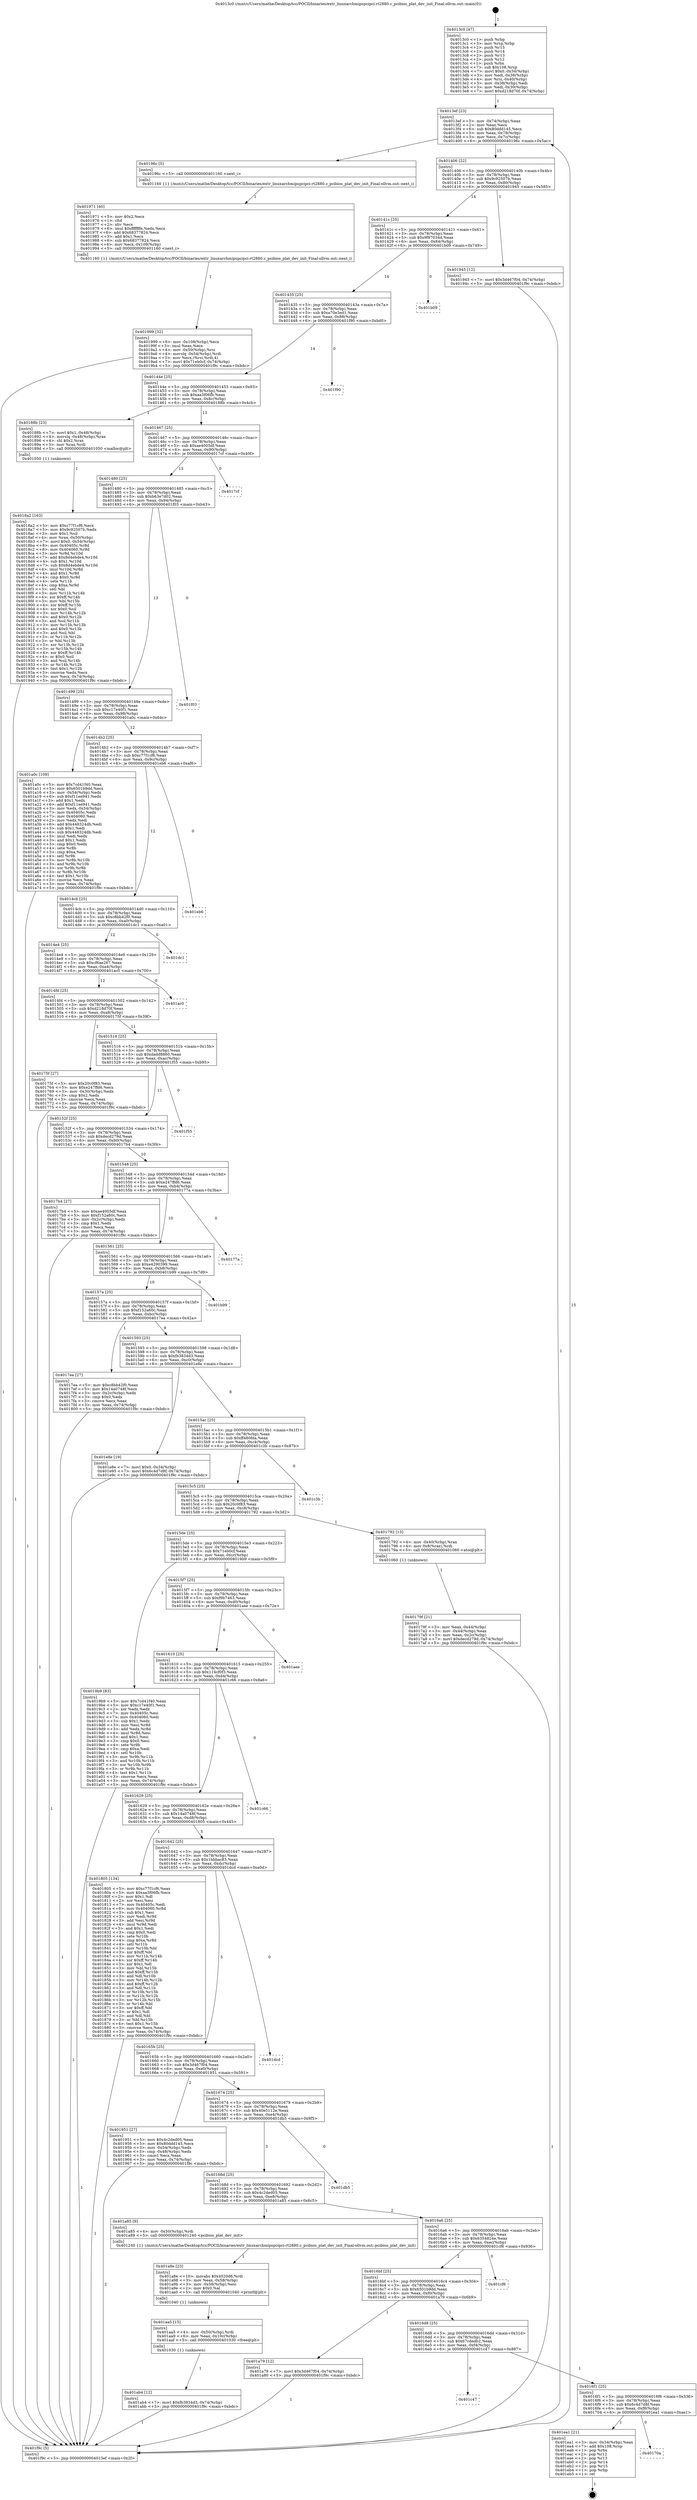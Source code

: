 digraph "0x4013c0" {
  label = "0x4013c0 (/mnt/c/Users/mathe/Desktop/tcc/POCII/binaries/extr_linuxarchmipspcipci-rt2880.c_pcibios_plat_dev_init_Final-ollvm.out::main(0))"
  labelloc = "t"
  node[shape=record]

  Entry [label="",width=0.3,height=0.3,shape=circle,fillcolor=black,style=filled]
  "0x4013ef" [label="{
     0x4013ef [23]\l
     | [instrs]\l
     &nbsp;&nbsp;0x4013ef \<+3\>: mov -0x74(%rbp),%eax\l
     &nbsp;&nbsp;0x4013f2 \<+2\>: mov %eax,%ecx\l
     &nbsp;&nbsp;0x4013f4 \<+6\>: sub $0x80ddd145,%ecx\l
     &nbsp;&nbsp;0x4013fa \<+3\>: mov %eax,-0x78(%rbp)\l
     &nbsp;&nbsp;0x4013fd \<+3\>: mov %ecx,-0x7c(%rbp)\l
     &nbsp;&nbsp;0x401400 \<+6\>: je 000000000040196c \<main+0x5ac\>\l
  }"]
  "0x40196c" [label="{
     0x40196c [5]\l
     | [instrs]\l
     &nbsp;&nbsp;0x40196c \<+5\>: call 0000000000401160 \<next_i\>\l
     | [calls]\l
     &nbsp;&nbsp;0x401160 \{1\} (/mnt/c/Users/mathe/Desktop/tcc/POCII/binaries/extr_linuxarchmipspcipci-rt2880.c_pcibios_plat_dev_init_Final-ollvm.out::next_i)\l
  }"]
  "0x401406" [label="{
     0x401406 [22]\l
     | [instrs]\l
     &nbsp;&nbsp;0x401406 \<+5\>: jmp 000000000040140b \<main+0x4b\>\l
     &nbsp;&nbsp;0x40140b \<+3\>: mov -0x78(%rbp),%eax\l
     &nbsp;&nbsp;0x40140e \<+5\>: sub $0x9c92507b,%eax\l
     &nbsp;&nbsp;0x401413 \<+3\>: mov %eax,-0x80(%rbp)\l
     &nbsp;&nbsp;0x401416 \<+6\>: je 0000000000401945 \<main+0x585\>\l
  }"]
  Exit [label="",width=0.3,height=0.3,shape=circle,fillcolor=black,style=filled,peripheries=2]
  "0x401945" [label="{
     0x401945 [12]\l
     | [instrs]\l
     &nbsp;&nbsp;0x401945 \<+7\>: movl $0x3d467f04,-0x74(%rbp)\l
     &nbsp;&nbsp;0x40194c \<+5\>: jmp 0000000000401f9c \<main+0xbdc\>\l
  }"]
  "0x40141c" [label="{
     0x40141c [25]\l
     | [instrs]\l
     &nbsp;&nbsp;0x40141c \<+5\>: jmp 0000000000401421 \<main+0x61\>\l
     &nbsp;&nbsp;0x401421 \<+3\>: mov -0x78(%rbp),%eax\l
     &nbsp;&nbsp;0x401424 \<+5\>: sub $0x9f97034d,%eax\l
     &nbsp;&nbsp;0x401429 \<+6\>: mov %eax,-0x84(%rbp)\l
     &nbsp;&nbsp;0x40142f \<+6\>: je 0000000000401b09 \<main+0x749\>\l
  }"]
  "0x40170a" [label="{
     0x40170a\l
  }", style=dashed]
  "0x401b09" [label="{
     0x401b09\l
  }", style=dashed]
  "0x401435" [label="{
     0x401435 [25]\l
     | [instrs]\l
     &nbsp;&nbsp;0x401435 \<+5\>: jmp 000000000040143a \<main+0x7a\>\l
     &nbsp;&nbsp;0x40143a \<+3\>: mov -0x78(%rbp),%eax\l
     &nbsp;&nbsp;0x40143d \<+5\>: sub $0xa70e3ed1,%eax\l
     &nbsp;&nbsp;0x401442 \<+6\>: mov %eax,-0x88(%rbp)\l
     &nbsp;&nbsp;0x401448 \<+6\>: je 0000000000401f90 \<main+0xbd0\>\l
  }"]
  "0x401ea1" [label="{
     0x401ea1 [21]\l
     | [instrs]\l
     &nbsp;&nbsp;0x401ea1 \<+3\>: mov -0x34(%rbp),%eax\l
     &nbsp;&nbsp;0x401ea4 \<+7\>: add $0x108,%rsp\l
     &nbsp;&nbsp;0x401eab \<+1\>: pop %rbx\l
     &nbsp;&nbsp;0x401eac \<+2\>: pop %r12\l
     &nbsp;&nbsp;0x401eae \<+2\>: pop %r13\l
     &nbsp;&nbsp;0x401eb0 \<+2\>: pop %r14\l
     &nbsp;&nbsp;0x401eb2 \<+2\>: pop %r15\l
     &nbsp;&nbsp;0x401eb4 \<+1\>: pop %rbp\l
     &nbsp;&nbsp;0x401eb5 \<+1\>: ret\l
  }"]
  "0x401f90" [label="{
     0x401f90\l
  }", style=dashed]
  "0x40144e" [label="{
     0x40144e [25]\l
     | [instrs]\l
     &nbsp;&nbsp;0x40144e \<+5\>: jmp 0000000000401453 \<main+0x93\>\l
     &nbsp;&nbsp;0x401453 \<+3\>: mov -0x78(%rbp),%eax\l
     &nbsp;&nbsp;0x401456 \<+5\>: sub $0xaa3f06fb,%eax\l
     &nbsp;&nbsp;0x40145b \<+6\>: mov %eax,-0x8c(%rbp)\l
     &nbsp;&nbsp;0x401461 \<+6\>: je 000000000040188b \<main+0x4cb\>\l
  }"]
  "0x4016f1" [label="{
     0x4016f1 [25]\l
     | [instrs]\l
     &nbsp;&nbsp;0x4016f1 \<+5\>: jmp 00000000004016f6 \<main+0x336\>\l
     &nbsp;&nbsp;0x4016f6 \<+3\>: mov -0x78(%rbp),%eax\l
     &nbsp;&nbsp;0x4016f9 \<+5\>: sub $0x6c4d7d8f,%eax\l
     &nbsp;&nbsp;0x4016fe \<+6\>: mov %eax,-0xf8(%rbp)\l
     &nbsp;&nbsp;0x401704 \<+6\>: je 0000000000401ea1 \<main+0xae1\>\l
  }"]
  "0x40188b" [label="{
     0x40188b [23]\l
     | [instrs]\l
     &nbsp;&nbsp;0x40188b \<+7\>: movl $0x1,-0x48(%rbp)\l
     &nbsp;&nbsp;0x401892 \<+4\>: movslq -0x48(%rbp),%rax\l
     &nbsp;&nbsp;0x401896 \<+4\>: shl $0x2,%rax\l
     &nbsp;&nbsp;0x40189a \<+3\>: mov %rax,%rdi\l
     &nbsp;&nbsp;0x40189d \<+5\>: call 0000000000401050 \<malloc@plt\>\l
     | [calls]\l
     &nbsp;&nbsp;0x401050 \{1\} (unknown)\l
  }"]
  "0x401467" [label="{
     0x401467 [25]\l
     | [instrs]\l
     &nbsp;&nbsp;0x401467 \<+5\>: jmp 000000000040146c \<main+0xac\>\l
     &nbsp;&nbsp;0x40146c \<+3\>: mov -0x78(%rbp),%eax\l
     &nbsp;&nbsp;0x40146f \<+5\>: sub $0xae4005df,%eax\l
     &nbsp;&nbsp;0x401474 \<+6\>: mov %eax,-0x90(%rbp)\l
     &nbsp;&nbsp;0x40147a \<+6\>: je 00000000004017cf \<main+0x40f\>\l
  }"]
  "0x401c47" [label="{
     0x401c47\l
  }", style=dashed]
  "0x4017cf" [label="{
     0x4017cf\l
  }", style=dashed]
  "0x401480" [label="{
     0x401480 [25]\l
     | [instrs]\l
     &nbsp;&nbsp;0x401480 \<+5\>: jmp 0000000000401485 \<main+0xc5\>\l
     &nbsp;&nbsp;0x401485 \<+3\>: mov -0x78(%rbp),%eax\l
     &nbsp;&nbsp;0x401488 \<+5\>: sub $0xb63e7d02,%eax\l
     &nbsp;&nbsp;0x40148d \<+6\>: mov %eax,-0x94(%rbp)\l
     &nbsp;&nbsp;0x401493 \<+6\>: je 0000000000401f03 \<main+0xb43\>\l
  }"]
  "0x401ab4" [label="{
     0x401ab4 [12]\l
     | [instrs]\l
     &nbsp;&nbsp;0x401ab4 \<+7\>: movl $0xfb3834d3,-0x74(%rbp)\l
     &nbsp;&nbsp;0x401abb \<+5\>: jmp 0000000000401f9c \<main+0xbdc\>\l
  }"]
  "0x401f03" [label="{
     0x401f03\l
  }", style=dashed]
  "0x401499" [label="{
     0x401499 [25]\l
     | [instrs]\l
     &nbsp;&nbsp;0x401499 \<+5\>: jmp 000000000040149e \<main+0xde\>\l
     &nbsp;&nbsp;0x40149e \<+3\>: mov -0x78(%rbp),%eax\l
     &nbsp;&nbsp;0x4014a1 \<+5\>: sub $0xc17e40f1,%eax\l
     &nbsp;&nbsp;0x4014a6 \<+6\>: mov %eax,-0x98(%rbp)\l
     &nbsp;&nbsp;0x4014ac \<+6\>: je 0000000000401a0c \<main+0x64c\>\l
  }"]
  "0x401aa5" [label="{
     0x401aa5 [15]\l
     | [instrs]\l
     &nbsp;&nbsp;0x401aa5 \<+4\>: mov -0x50(%rbp),%rdi\l
     &nbsp;&nbsp;0x401aa9 \<+6\>: mov %eax,-0x10c(%rbp)\l
     &nbsp;&nbsp;0x401aaf \<+5\>: call 0000000000401030 \<free@plt\>\l
     | [calls]\l
     &nbsp;&nbsp;0x401030 \{1\} (unknown)\l
  }"]
  "0x401a0c" [label="{
     0x401a0c [109]\l
     | [instrs]\l
     &nbsp;&nbsp;0x401a0c \<+5\>: mov $0x7cd41f40,%eax\l
     &nbsp;&nbsp;0x401a11 \<+5\>: mov $0x6501b9dd,%ecx\l
     &nbsp;&nbsp;0x401a16 \<+3\>: mov -0x54(%rbp),%edx\l
     &nbsp;&nbsp;0x401a19 \<+6\>: sub $0xf11ee941,%edx\l
     &nbsp;&nbsp;0x401a1f \<+3\>: add $0x1,%edx\l
     &nbsp;&nbsp;0x401a22 \<+6\>: add $0xf11ee941,%edx\l
     &nbsp;&nbsp;0x401a28 \<+3\>: mov %edx,-0x54(%rbp)\l
     &nbsp;&nbsp;0x401a2b \<+7\>: mov 0x40405c,%edx\l
     &nbsp;&nbsp;0x401a32 \<+7\>: mov 0x404060,%esi\l
     &nbsp;&nbsp;0x401a39 \<+2\>: mov %edx,%edi\l
     &nbsp;&nbsp;0x401a3b \<+6\>: add $0x448324db,%edi\l
     &nbsp;&nbsp;0x401a41 \<+3\>: sub $0x1,%edi\l
     &nbsp;&nbsp;0x401a44 \<+6\>: sub $0x448324db,%edi\l
     &nbsp;&nbsp;0x401a4a \<+3\>: imul %edi,%edx\l
     &nbsp;&nbsp;0x401a4d \<+3\>: and $0x1,%edx\l
     &nbsp;&nbsp;0x401a50 \<+3\>: cmp $0x0,%edx\l
     &nbsp;&nbsp;0x401a53 \<+4\>: sete %r8b\l
     &nbsp;&nbsp;0x401a57 \<+3\>: cmp $0xa,%esi\l
     &nbsp;&nbsp;0x401a5a \<+4\>: setl %r9b\l
     &nbsp;&nbsp;0x401a5e \<+3\>: mov %r8b,%r10b\l
     &nbsp;&nbsp;0x401a61 \<+3\>: and %r9b,%r10b\l
     &nbsp;&nbsp;0x401a64 \<+3\>: xor %r9b,%r8b\l
     &nbsp;&nbsp;0x401a67 \<+3\>: or %r8b,%r10b\l
     &nbsp;&nbsp;0x401a6a \<+4\>: test $0x1,%r10b\l
     &nbsp;&nbsp;0x401a6e \<+3\>: cmovne %ecx,%eax\l
     &nbsp;&nbsp;0x401a71 \<+3\>: mov %eax,-0x74(%rbp)\l
     &nbsp;&nbsp;0x401a74 \<+5\>: jmp 0000000000401f9c \<main+0xbdc\>\l
  }"]
  "0x4014b2" [label="{
     0x4014b2 [25]\l
     | [instrs]\l
     &nbsp;&nbsp;0x4014b2 \<+5\>: jmp 00000000004014b7 \<main+0xf7\>\l
     &nbsp;&nbsp;0x4014b7 \<+3\>: mov -0x78(%rbp),%eax\l
     &nbsp;&nbsp;0x4014ba \<+5\>: sub $0xc77f1cf6,%eax\l
     &nbsp;&nbsp;0x4014bf \<+6\>: mov %eax,-0x9c(%rbp)\l
     &nbsp;&nbsp;0x4014c5 \<+6\>: je 0000000000401eb6 \<main+0xaf6\>\l
  }"]
  "0x401a8e" [label="{
     0x401a8e [23]\l
     | [instrs]\l
     &nbsp;&nbsp;0x401a8e \<+10\>: movabs $0x4020d6,%rdi\l
     &nbsp;&nbsp;0x401a98 \<+3\>: mov %eax,-0x58(%rbp)\l
     &nbsp;&nbsp;0x401a9b \<+3\>: mov -0x58(%rbp),%esi\l
     &nbsp;&nbsp;0x401a9e \<+2\>: mov $0x0,%al\l
     &nbsp;&nbsp;0x401aa0 \<+5\>: call 0000000000401040 \<printf@plt\>\l
     | [calls]\l
     &nbsp;&nbsp;0x401040 \{1\} (unknown)\l
  }"]
  "0x401eb6" [label="{
     0x401eb6\l
  }", style=dashed]
  "0x4014cb" [label="{
     0x4014cb [25]\l
     | [instrs]\l
     &nbsp;&nbsp;0x4014cb \<+5\>: jmp 00000000004014d0 \<main+0x110\>\l
     &nbsp;&nbsp;0x4014d0 \<+3\>: mov -0x78(%rbp),%eax\l
     &nbsp;&nbsp;0x4014d3 \<+5\>: sub $0xc8bb42f0,%eax\l
     &nbsp;&nbsp;0x4014d8 \<+6\>: mov %eax,-0xa0(%rbp)\l
     &nbsp;&nbsp;0x4014de \<+6\>: je 0000000000401dc1 \<main+0xa01\>\l
  }"]
  "0x4016d8" [label="{
     0x4016d8 [25]\l
     | [instrs]\l
     &nbsp;&nbsp;0x4016d8 \<+5\>: jmp 00000000004016dd \<main+0x31d\>\l
     &nbsp;&nbsp;0x4016dd \<+3\>: mov -0x78(%rbp),%eax\l
     &nbsp;&nbsp;0x4016e0 \<+5\>: sub $0x67cdedb2,%eax\l
     &nbsp;&nbsp;0x4016e5 \<+6\>: mov %eax,-0xf4(%rbp)\l
     &nbsp;&nbsp;0x4016eb \<+6\>: je 0000000000401c47 \<main+0x887\>\l
  }"]
  "0x401dc1" [label="{
     0x401dc1\l
  }", style=dashed]
  "0x4014e4" [label="{
     0x4014e4 [25]\l
     | [instrs]\l
     &nbsp;&nbsp;0x4014e4 \<+5\>: jmp 00000000004014e9 \<main+0x129\>\l
     &nbsp;&nbsp;0x4014e9 \<+3\>: mov -0x78(%rbp),%eax\l
     &nbsp;&nbsp;0x4014ec \<+5\>: sub $0xcf6ae267,%eax\l
     &nbsp;&nbsp;0x4014f1 \<+6\>: mov %eax,-0xa4(%rbp)\l
     &nbsp;&nbsp;0x4014f7 \<+6\>: je 0000000000401ac0 \<main+0x700\>\l
  }"]
  "0x401a79" [label="{
     0x401a79 [12]\l
     | [instrs]\l
     &nbsp;&nbsp;0x401a79 \<+7\>: movl $0x3d467f04,-0x74(%rbp)\l
     &nbsp;&nbsp;0x401a80 \<+5\>: jmp 0000000000401f9c \<main+0xbdc\>\l
  }"]
  "0x401ac0" [label="{
     0x401ac0\l
  }", style=dashed]
  "0x4014fd" [label="{
     0x4014fd [25]\l
     | [instrs]\l
     &nbsp;&nbsp;0x4014fd \<+5\>: jmp 0000000000401502 \<main+0x142\>\l
     &nbsp;&nbsp;0x401502 \<+3\>: mov -0x78(%rbp),%eax\l
     &nbsp;&nbsp;0x401505 \<+5\>: sub $0xd218d70f,%eax\l
     &nbsp;&nbsp;0x40150a \<+6\>: mov %eax,-0xa8(%rbp)\l
     &nbsp;&nbsp;0x401510 \<+6\>: je 000000000040175f \<main+0x39f\>\l
  }"]
  "0x4016bf" [label="{
     0x4016bf [25]\l
     | [instrs]\l
     &nbsp;&nbsp;0x4016bf \<+5\>: jmp 00000000004016c4 \<main+0x304\>\l
     &nbsp;&nbsp;0x4016c4 \<+3\>: mov -0x78(%rbp),%eax\l
     &nbsp;&nbsp;0x4016c7 \<+5\>: sub $0x6501b9dd,%eax\l
     &nbsp;&nbsp;0x4016cc \<+6\>: mov %eax,-0xf0(%rbp)\l
     &nbsp;&nbsp;0x4016d2 \<+6\>: je 0000000000401a79 \<main+0x6b9\>\l
  }"]
  "0x40175f" [label="{
     0x40175f [27]\l
     | [instrs]\l
     &nbsp;&nbsp;0x40175f \<+5\>: mov $0x20c0f83,%eax\l
     &nbsp;&nbsp;0x401764 \<+5\>: mov $0xe247ffd6,%ecx\l
     &nbsp;&nbsp;0x401769 \<+3\>: mov -0x30(%rbp),%edx\l
     &nbsp;&nbsp;0x40176c \<+3\>: cmp $0x2,%edx\l
     &nbsp;&nbsp;0x40176f \<+3\>: cmovne %ecx,%eax\l
     &nbsp;&nbsp;0x401772 \<+3\>: mov %eax,-0x74(%rbp)\l
     &nbsp;&nbsp;0x401775 \<+5\>: jmp 0000000000401f9c \<main+0xbdc\>\l
  }"]
  "0x401516" [label="{
     0x401516 [25]\l
     | [instrs]\l
     &nbsp;&nbsp;0x401516 \<+5\>: jmp 000000000040151b \<main+0x15b\>\l
     &nbsp;&nbsp;0x40151b \<+3\>: mov -0x78(%rbp),%eax\l
     &nbsp;&nbsp;0x40151e \<+5\>: sub $0xdadd8860,%eax\l
     &nbsp;&nbsp;0x401523 \<+6\>: mov %eax,-0xac(%rbp)\l
     &nbsp;&nbsp;0x401529 \<+6\>: je 0000000000401f55 \<main+0xb95\>\l
  }"]
  "0x401f9c" [label="{
     0x401f9c [5]\l
     | [instrs]\l
     &nbsp;&nbsp;0x401f9c \<+5\>: jmp 00000000004013ef \<main+0x2f\>\l
  }"]
  "0x4013c0" [label="{
     0x4013c0 [47]\l
     | [instrs]\l
     &nbsp;&nbsp;0x4013c0 \<+1\>: push %rbp\l
     &nbsp;&nbsp;0x4013c1 \<+3\>: mov %rsp,%rbp\l
     &nbsp;&nbsp;0x4013c4 \<+2\>: push %r15\l
     &nbsp;&nbsp;0x4013c6 \<+2\>: push %r14\l
     &nbsp;&nbsp;0x4013c8 \<+2\>: push %r13\l
     &nbsp;&nbsp;0x4013ca \<+2\>: push %r12\l
     &nbsp;&nbsp;0x4013cc \<+1\>: push %rbx\l
     &nbsp;&nbsp;0x4013cd \<+7\>: sub $0x108,%rsp\l
     &nbsp;&nbsp;0x4013d4 \<+7\>: movl $0x0,-0x34(%rbp)\l
     &nbsp;&nbsp;0x4013db \<+3\>: mov %edi,-0x38(%rbp)\l
     &nbsp;&nbsp;0x4013de \<+4\>: mov %rsi,-0x40(%rbp)\l
     &nbsp;&nbsp;0x4013e2 \<+3\>: mov -0x38(%rbp),%edi\l
     &nbsp;&nbsp;0x4013e5 \<+3\>: mov %edi,-0x30(%rbp)\l
     &nbsp;&nbsp;0x4013e8 \<+7\>: movl $0xd218d70f,-0x74(%rbp)\l
  }"]
  "0x401cf6" [label="{
     0x401cf6\l
  }", style=dashed]
  "0x401f55" [label="{
     0x401f55\l
  }", style=dashed]
  "0x40152f" [label="{
     0x40152f [25]\l
     | [instrs]\l
     &nbsp;&nbsp;0x40152f \<+5\>: jmp 0000000000401534 \<main+0x174\>\l
     &nbsp;&nbsp;0x401534 \<+3\>: mov -0x78(%rbp),%eax\l
     &nbsp;&nbsp;0x401537 \<+5\>: sub $0xdecd279d,%eax\l
     &nbsp;&nbsp;0x40153c \<+6\>: mov %eax,-0xb0(%rbp)\l
     &nbsp;&nbsp;0x401542 \<+6\>: je 00000000004017b4 \<main+0x3f4\>\l
  }"]
  "0x4016a6" [label="{
     0x4016a6 [25]\l
     | [instrs]\l
     &nbsp;&nbsp;0x4016a6 \<+5\>: jmp 00000000004016ab \<main+0x2eb\>\l
     &nbsp;&nbsp;0x4016ab \<+3\>: mov -0x78(%rbp),%eax\l
     &nbsp;&nbsp;0x4016ae \<+5\>: sub $0x6354824e,%eax\l
     &nbsp;&nbsp;0x4016b3 \<+6\>: mov %eax,-0xec(%rbp)\l
     &nbsp;&nbsp;0x4016b9 \<+6\>: je 0000000000401cf6 \<main+0x936\>\l
  }"]
  "0x4017b4" [label="{
     0x4017b4 [27]\l
     | [instrs]\l
     &nbsp;&nbsp;0x4017b4 \<+5\>: mov $0xae4005df,%eax\l
     &nbsp;&nbsp;0x4017b9 \<+5\>: mov $0xf152a60c,%ecx\l
     &nbsp;&nbsp;0x4017be \<+3\>: mov -0x2c(%rbp),%edx\l
     &nbsp;&nbsp;0x4017c1 \<+3\>: cmp $0x1,%edx\l
     &nbsp;&nbsp;0x4017c4 \<+3\>: cmovl %ecx,%eax\l
     &nbsp;&nbsp;0x4017c7 \<+3\>: mov %eax,-0x74(%rbp)\l
     &nbsp;&nbsp;0x4017ca \<+5\>: jmp 0000000000401f9c \<main+0xbdc\>\l
  }"]
  "0x401548" [label="{
     0x401548 [25]\l
     | [instrs]\l
     &nbsp;&nbsp;0x401548 \<+5\>: jmp 000000000040154d \<main+0x18d\>\l
     &nbsp;&nbsp;0x40154d \<+3\>: mov -0x78(%rbp),%eax\l
     &nbsp;&nbsp;0x401550 \<+5\>: sub $0xe247ffd6,%eax\l
     &nbsp;&nbsp;0x401555 \<+6\>: mov %eax,-0xb4(%rbp)\l
     &nbsp;&nbsp;0x40155b \<+6\>: je 000000000040177a \<main+0x3ba\>\l
  }"]
  "0x401a85" [label="{
     0x401a85 [9]\l
     | [instrs]\l
     &nbsp;&nbsp;0x401a85 \<+4\>: mov -0x50(%rbp),%rdi\l
     &nbsp;&nbsp;0x401a89 \<+5\>: call 0000000000401240 \<pcibios_plat_dev_init\>\l
     | [calls]\l
     &nbsp;&nbsp;0x401240 \{1\} (/mnt/c/Users/mathe/Desktop/tcc/POCII/binaries/extr_linuxarchmipspcipci-rt2880.c_pcibios_plat_dev_init_Final-ollvm.out::pcibios_plat_dev_init)\l
  }"]
  "0x40177a" [label="{
     0x40177a\l
  }", style=dashed]
  "0x401561" [label="{
     0x401561 [25]\l
     | [instrs]\l
     &nbsp;&nbsp;0x401561 \<+5\>: jmp 0000000000401566 \<main+0x1a6\>\l
     &nbsp;&nbsp;0x401566 \<+3\>: mov -0x78(%rbp),%eax\l
     &nbsp;&nbsp;0x401569 \<+5\>: sub $0xe4290399,%eax\l
     &nbsp;&nbsp;0x40156e \<+6\>: mov %eax,-0xb8(%rbp)\l
     &nbsp;&nbsp;0x401574 \<+6\>: je 0000000000401b99 \<main+0x7d9\>\l
  }"]
  "0x40168d" [label="{
     0x40168d [25]\l
     | [instrs]\l
     &nbsp;&nbsp;0x40168d \<+5\>: jmp 0000000000401692 \<main+0x2d2\>\l
     &nbsp;&nbsp;0x401692 \<+3\>: mov -0x78(%rbp),%eax\l
     &nbsp;&nbsp;0x401695 \<+5\>: sub $0x4c2ded05,%eax\l
     &nbsp;&nbsp;0x40169a \<+6\>: mov %eax,-0xe8(%rbp)\l
     &nbsp;&nbsp;0x4016a0 \<+6\>: je 0000000000401a85 \<main+0x6c5\>\l
  }"]
  "0x401b99" [label="{
     0x401b99\l
  }", style=dashed]
  "0x40157a" [label="{
     0x40157a [25]\l
     | [instrs]\l
     &nbsp;&nbsp;0x40157a \<+5\>: jmp 000000000040157f \<main+0x1bf\>\l
     &nbsp;&nbsp;0x40157f \<+3\>: mov -0x78(%rbp),%eax\l
     &nbsp;&nbsp;0x401582 \<+5\>: sub $0xf152a60c,%eax\l
     &nbsp;&nbsp;0x401587 \<+6\>: mov %eax,-0xbc(%rbp)\l
     &nbsp;&nbsp;0x40158d \<+6\>: je 00000000004017ea \<main+0x42a\>\l
  }"]
  "0x401db5" [label="{
     0x401db5\l
  }", style=dashed]
  "0x4017ea" [label="{
     0x4017ea [27]\l
     | [instrs]\l
     &nbsp;&nbsp;0x4017ea \<+5\>: mov $0xc8bb42f0,%eax\l
     &nbsp;&nbsp;0x4017ef \<+5\>: mov $0x14a0748f,%ecx\l
     &nbsp;&nbsp;0x4017f4 \<+3\>: mov -0x2c(%rbp),%edx\l
     &nbsp;&nbsp;0x4017f7 \<+3\>: cmp $0x0,%edx\l
     &nbsp;&nbsp;0x4017fa \<+3\>: cmove %ecx,%eax\l
     &nbsp;&nbsp;0x4017fd \<+3\>: mov %eax,-0x74(%rbp)\l
     &nbsp;&nbsp;0x401800 \<+5\>: jmp 0000000000401f9c \<main+0xbdc\>\l
  }"]
  "0x401593" [label="{
     0x401593 [25]\l
     | [instrs]\l
     &nbsp;&nbsp;0x401593 \<+5\>: jmp 0000000000401598 \<main+0x1d8\>\l
     &nbsp;&nbsp;0x401598 \<+3\>: mov -0x78(%rbp),%eax\l
     &nbsp;&nbsp;0x40159b \<+5\>: sub $0xfb3834d3,%eax\l
     &nbsp;&nbsp;0x4015a0 \<+6\>: mov %eax,-0xc0(%rbp)\l
     &nbsp;&nbsp;0x4015a6 \<+6\>: je 0000000000401e8e \<main+0xace\>\l
  }"]
  "0x401999" [label="{
     0x401999 [32]\l
     | [instrs]\l
     &nbsp;&nbsp;0x401999 \<+6\>: mov -0x108(%rbp),%ecx\l
     &nbsp;&nbsp;0x40199f \<+3\>: imul %eax,%ecx\l
     &nbsp;&nbsp;0x4019a2 \<+4\>: mov -0x50(%rbp),%rsi\l
     &nbsp;&nbsp;0x4019a6 \<+4\>: movslq -0x54(%rbp),%rdi\l
     &nbsp;&nbsp;0x4019aa \<+3\>: mov %ecx,(%rsi,%rdi,4)\l
     &nbsp;&nbsp;0x4019ad \<+7\>: movl $0x71eb0cf,-0x74(%rbp)\l
     &nbsp;&nbsp;0x4019b4 \<+5\>: jmp 0000000000401f9c \<main+0xbdc\>\l
  }"]
  "0x401e8e" [label="{
     0x401e8e [19]\l
     | [instrs]\l
     &nbsp;&nbsp;0x401e8e \<+7\>: movl $0x0,-0x34(%rbp)\l
     &nbsp;&nbsp;0x401e95 \<+7\>: movl $0x6c4d7d8f,-0x74(%rbp)\l
     &nbsp;&nbsp;0x401e9c \<+5\>: jmp 0000000000401f9c \<main+0xbdc\>\l
  }"]
  "0x4015ac" [label="{
     0x4015ac [25]\l
     | [instrs]\l
     &nbsp;&nbsp;0x4015ac \<+5\>: jmp 00000000004015b1 \<main+0x1f1\>\l
     &nbsp;&nbsp;0x4015b1 \<+3\>: mov -0x78(%rbp),%eax\l
     &nbsp;&nbsp;0x4015b4 \<+5\>: sub $0xff480fda,%eax\l
     &nbsp;&nbsp;0x4015b9 \<+6\>: mov %eax,-0xc4(%rbp)\l
     &nbsp;&nbsp;0x4015bf \<+6\>: je 0000000000401c3b \<main+0x87b\>\l
  }"]
  "0x401971" [label="{
     0x401971 [40]\l
     | [instrs]\l
     &nbsp;&nbsp;0x401971 \<+5\>: mov $0x2,%ecx\l
     &nbsp;&nbsp;0x401976 \<+1\>: cltd\l
     &nbsp;&nbsp;0x401977 \<+2\>: idiv %ecx\l
     &nbsp;&nbsp;0x401979 \<+6\>: imul $0xfffffffe,%edx,%ecx\l
     &nbsp;&nbsp;0x40197f \<+6\>: add $0x68377824,%ecx\l
     &nbsp;&nbsp;0x401985 \<+3\>: add $0x1,%ecx\l
     &nbsp;&nbsp;0x401988 \<+6\>: sub $0x68377824,%ecx\l
     &nbsp;&nbsp;0x40198e \<+6\>: mov %ecx,-0x108(%rbp)\l
     &nbsp;&nbsp;0x401994 \<+5\>: call 0000000000401160 \<next_i\>\l
     | [calls]\l
     &nbsp;&nbsp;0x401160 \{1\} (/mnt/c/Users/mathe/Desktop/tcc/POCII/binaries/extr_linuxarchmipspcipci-rt2880.c_pcibios_plat_dev_init_Final-ollvm.out::next_i)\l
  }"]
  "0x401c3b" [label="{
     0x401c3b\l
  }", style=dashed]
  "0x4015c5" [label="{
     0x4015c5 [25]\l
     | [instrs]\l
     &nbsp;&nbsp;0x4015c5 \<+5\>: jmp 00000000004015ca \<main+0x20a\>\l
     &nbsp;&nbsp;0x4015ca \<+3\>: mov -0x78(%rbp),%eax\l
     &nbsp;&nbsp;0x4015cd \<+5\>: sub $0x20c0f83,%eax\l
     &nbsp;&nbsp;0x4015d2 \<+6\>: mov %eax,-0xc8(%rbp)\l
     &nbsp;&nbsp;0x4015d8 \<+6\>: je 0000000000401792 \<main+0x3d2\>\l
  }"]
  "0x401674" [label="{
     0x401674 [25]\l
     | [instrs]\l
     &nbsp;&nbsp;0x401674 \<+5\>: jmp 0000000000401679 \<main+0x2b9\>\l
     &nbsp;&nbsp;0x401679 \<+3\>: mov -0x78(%rbp),%eax\l
     &nbsp;&nbsp;0x40167c \<+5\>: sub $0x40e5112e,%eax\l
     &nbsp;&nbsp;0x401681 \<+6\>: mov %eax,-0xe4(%rbp)\l
     &nbsp;&nbsp;0x401687 \<+6\>: je 0000000000401db5 \<main+0x9f5\>\l
  }"]
  "0x401792" [label="{
     0x401792 [13]\l
     | [instrs]\l
     &nbsp;&nbsp;0x401792 \<+4\>: mov -0x40(%rbp),%rax\l
     &nbsp;&nbsp;0x401796 \<+4\>: mov 0x8(%rax),%rdi\l
     &nbsp;&nbsp;0x40179a \<+5\>: call 0000000000401060 \<atoi@plt\>\l
     | [calls]\l
     &nbsp;&nbsp;0x401060 \{1\} (unknown)\l
  }"]
  "0x4015de" [label="{
     0x4015de [25]\l
     | [instrs]\l
     &nbsp;&nbsp;0x4015de \<+5\>: jmp 00000000004015e3 \<main+0x223\>\l
     &nbsp;&nbsp;0x4015e3 \<+3\>: mov -0x78(%rbp),%eax\l
     &nbsp;&nbsp;0x4015e6 \<+5\>: sub $0x71eb0cf,%eax\l
     &nbsp;&nbsp;0x4015eb \<+6\>: mov %eax,-0xcc(%rbp)\l
     &nbsp;&nbsp;0x4015f1 \<+6\>: je 00000000004019b9 \<main+0x5f9\>\l
  }"]
  "0x40179f" [label="{
     0x40179f [21]\l
     | [instrs]\l
     &nbsp;&nbsp;0x40179f \<+3\>: mov %eax,-0x44(%rbp)\l
     &nbsp;&nbsp;0x4017a2 \<+3\>: mov -0x44(%rbp),%eax\l
     &nbsp;&nbsp;0x4017a5 \<+3\>: mov %eax,-0x2c(%rbp)\l
     &nbsp;&nbsp;0x4017a8 \<+7\>: movl $0xdecd279d,-0x74(%rbp)\l
     &nbsp;&nbsp;0x4017af \<+5\>: jmp 0000000000401f9c \<main+0xbdc\>\l
  }"]
  "0x401951" [label="{
     0x401951 [27]\l
     | [instrs]\l
     &nbsp;&nbsp;0x401951 \<+5\>: mov $0x4c2ded05,%eax\l
     &nbsp;&nbsp;0x401956 \<+5\>: mov $0x80ddd145,%ecx\l
     &nbsp;&nbsp;0x40195b \<+3\>: mov -0x54(%rbp),%edx\l
     &nbsp;&nbsp;0x40195e \<+3\>: cmp -0x48(%rbp),%edx\l
     &nbsp;&nbsp;0x401961 \<+3\>: cmovl %ecx,%eax\l
     &nbsp;&nbsp;0x401964 \<+3\>: mov %eax,-0x74(%rbp)\l
     &nbsp;&nbsp;0x401967 \<+5\>: jmp 0000000000401f9c \<main+0xbdc\>\l
  }"]
  "0x4019b9" [label="{
     0x4019b9 [83]\l
     | [instrs]\l
     &nbsp;&nbsp;0x4019b9 \<+5\>: mov $0x7cd41f40,%eax\l
     &nbsp;&nbsp;0x4019be \<+5\>: mov $0xc17e40f1,%ecx\l
     &nbsp;&nbsp;0x4019c3 \<+2\>: xor %edx,%edx\l
     &nbsp;&nbsp;0x4019c5 \<+7\>: mov 0x40405c,%esi\l
     &nbsp;&nbsp;0x4019cc \<+7\>: mov 0x404060,%edi\l
     &nbsp;&nbsp;0x4019d3 \<+3\>: sub $0x1,%edx\l
     &nbsp;&nbsp;0x4019d6 \<+3\>: mov %esi,%r8d\l
     &nbsp;&nbsp;0x4019d9 \<+3\>: add %edx,%r8d\l
     &nbsp;&nbsp;0x4019dc \<+4\>: imul %r8d,%esi\l
     &nbsp;&nbsp;0x4019e0 \<+3\>: and $0x1,%esi\l
     &nbsp;&nbsp;0x4019e3 \<+3\>: cmp $0x0,%esi\l
     &nbsp;&nbsp;0x4019e6 \<+4\>: sete %r9b\l
     &nbsp;&nbsp;0x4019ea \<+3\>: cmp $0xa,%edi\l
     &nbsp;&nbsp;0x4019ed \<+4\>: setl %r10b\l
     &nbsp;&nbsp;0x4019f1 \<+3\>: mov %r9b,%r11b\l
     &nbsp;&nbsp;0x4019f4 \<+3\>: and %r10b,%r11b\l
     &nbsp;&nbsp;0x4019f7 \<+3\>: xor %r10b,%r9b\l
     &nbsp;&nbsp;0x4019fa \<+3\>: or %r9b,%r11b\l
     &nbsp;&nbsp;0x4019fd \<+4\>: test $0x1,%r11b\l
     &nbsp;&nbsp;0x401a01 \<+3\>: cmovne %ecx,%eax\l
     &nbsp;&nbsp;0x401a04 \<+3\>: mov %eax,-0x74(%rbp)\l
     &nbsp;&nbsp;0x401a07 \<+5\>: jmp 0000000000401f9c \<main+0xbdc\>\l
  }"]
  "0x4015f7" [label="{
     0x4015f7 [25]\l
     | [instrs]\l
     &nbsp;&nbsp;0x4015f7 \<+5\>: jmp 00000000004015fc \<main+0x23c\>\l
     &nbsp;&nbsp;0x4015fc \<+3\>: mov -0x78(%rbp),%eax\l
     &nbsp;&nbsp;0x4015ff \<+5\>: sub $0xf9b7463,%eax\l
     &nbsp;&nbsp;0x401604 \<+6\>: mov %eax,-0xd0(%rbp)\l
     &nbsp;&nbsp;0x40160a \<+6\>: je 0000000000401aee \<main+0x72e\>\l
  }"]
  "0x40165b" [label="{
     0x40165b [25]\l
     | [instrs]\l
     &nbsp;&nbsp;0x40165b \<+5\>: jmp 0000000000401660 \<main+0x2a0\>\l
     &nbsp;&nbsp;0x401660 \<+3\>: mov -0x78(%rbp),%eax\l
     &nbsp;&nbsp;0x401663 \<+5\>: sub $0x3d467f04,%eax\l
     &nbsp;&nbsp;0x401668 \<+6\>: mov %eax,-0xe0(%rbp)\l
     &nbsp;&nbsp;0x40166e \<+6\>: je 0000000000401951 \<main+0x591\>\l
  }"]
  "0x401aee" [label="{
     0x401aee\l
  }", style=dashed]
  "0x401610" [label="{
     0x401610 [25]\l
     | [instrs]\l
     &nbsp;&nbsp;0x401610 \<+5\>: jmp 0000000000401615 \<main+0x255\>\l
     &nbsp;&nbsp;0x401615 \<+3\>: mov -0x78(%rbp),%eax\l
     &nbsp;&nbsp;0x401618 \<+5\>: sub $0x114cf0f3,%eax\l
     &nbsp;&nbsp;0x40161d \<+6\>: mov %eax,-0xd4(%rbp)\l
     &nbsp;&nbsp;0x401623 \<+6\>: je 0000000000401c66 \<main+0x8a6\>\l
  }"]
  "0x401dcd" [label="{
     0x401dcd\l
  }", style=dashed]
  "0x401c66" [label="{
     0x401c66\l
  }", style=dashed]
  "0x401629" [label="{
     0x401629 [25]\l
     | [instrs]\l
     &nbsp;&nbsp;0x401629 \<+5\>: jmp 000000000040162e \<main+0x26e\>\l
     &nbsp;&nbsp;0x40162e \<+3\>: mov -0x78(%rbp),%eax\l
     &nbsp;&nbsp;0x401631 \<+5\>: sub $0x14a0748f,%eax\l
     &nbsp;&nbsp;0x401636 \<+6\>: mov %eax,-0xd8(%rbp)\l
     &nbsp;&nbsp;0x40163c \<+6\>: je 0000000000401805 \<main+0x445\>\l
  }"]
  "0x4018a2" [label="{
     0x4018a2 [163]\l
     | [instrs]\l
     &nbsp;&nbsp;0x4018a2 \<+5\>: mov $0xc77f1cf6,%ecx\l
     &nbsp;&nbsp;0x4018a7 \<+5\>: mov $0x9c92507b,%edx\l
     &nbsp;&nbsp;0x4018ac \<+3\>: mov $0x1,%sil\l
     &nbsp;&nbsp;0x4018af \<+4\>: mov %rax,-0x50(%rbp)\l
     &nbsp;&nbsp;0x4018b3 \<+7\>: movl $0x0,-0x54(%rbp)\l
     &nbsp;&nbsp;0x4018ba \<+8\>: mov 0x40405c,%r8d\l
     &nbsp;&nbsp;0x4018c2 \<+8\>: mov 0x404060,%r9d\l
     &nbsp;&nbsp;0x4018ca \<+3\>: mov %r8d,%r10d\l
     &nbsp;&nbsp;0x4018cd \<+7\>: add $0x8d4ebde4,%r10d\l
     &nbsp;&nbsp;0x4018d4 \<+4\>: sub $0x1,%r10d\l
     &nbsp;&nbsp;0x4018d8 \<+7\>: sub $0x8d4ebde4,%r10d\l
     &nbsp;&nbsp;0x4018df \<+4\>: imul %r10d,%r8d\l
     &nbsp;&nbsp;0x4018e3 \<+4\>: and $0x1,%r8d\l
     &nbsp;&nbsp;0x4018e7 \<+4\>: cmp $0x0,%r8d\l
     &nbsp;&nbsp;0x4018eb \<+4\>: sete %r11b\l
     &nbsp;&nbsp;0x4018ef \<+4\>: cmp $0xa,%r9d\l
     &nbsp;&nbsp;0x4018f3 \<+3\>: setl %bl\l
     &nbsp;&nbsp;0x4018f6 \<+3\>: mov %r11b,%r14b\l
     &nbsp;&nbsp;0x4018f9 \<+4\>: xor $0xff,%r14b\l
     &nbsp;&nbsp;0x4018fd \<+3\>: mov %bl,%r15b\l
     &nbsp;&nbsp;0x401900 \<+4\>: xor $0xff,%r15b\l
     &nbsp;&nbsp;0x401904 \<+4\>: xor $0x0,%sil\l
     &nbsp;&nbsp;0x401908 \<+3\>: mov %r14b,%r12b\l
     &nbsp;&nbsp;0x40190b \<+4\>: and $0x0,%r12b\l
     &nbsp;&nbsp;0x40190f \<+3\>: and %sil,%r11b\l
     &nbsp;&nbsp;0x401912 \<+3\>: mov %r15b,%r13b\l
     &nbsp;&nbsp;0x401915 \<+4\>: and $0x0,%r13b\l
     &nbsp;&nbsp;0x401919 \<+3\>: and %sil,%bl\l
     &nbsp;&nbsp;0x40191c \<+3\>: or %r11b,%r12b\l
     &nbsp;&nbsp;0x40191f \<+3\>: or %bl,%r13b\l
     &nbsp;&nbsp;0x401922 \<+3\>: xor %r13b,%r12b\l
     &nbsp;&nbsp;0x401925 \<+3\>: or %r15b,%r14b\l
     &nbsp;&nbsp;0x401928 \<+4\>: xor $0xff,%r14b\l
     &nbsp;&nbsp;0x40192c \<+4\>: or $0x0,%sil\l
     &nbsp;&nbsp;0x401930 \<+3\>: and %sil,%r14b\l
     &nbsp;&nbsp;0x401933 \<+3\>: or %r14b,%r12b\l
     &nbsp;&nbsp;0x401936 \<+4\>: test $0x1,%r12b\l
     &nbsp;&nbsp;0x40193a \<+3\>: cmovne %edx,%ecx\l
     &nbsp;&nbsp;0x40193d \<+3\>: mov %ecx,-0x74(%rbp)\l
     &nbsp;&nbsp;0x401940 \<+5\>: jmp 0000000000401f9c \<main+0xbdc\>\l
  }"]
  "0x401805" [label="{
     0x401805 [134]\l
     | [instrs]\l
     &nbsp;&nbsp;0x401805 \<+5\>: mov $0xc77f1cf6,%eax\l
     &nbsp;&nbsp;0x40180a \<+5\>: mov $0xaa3f06fb,%ecx\l
     &nbsp;&nbsp;0x40180f \<+2\>: mov $0x1,%dl\l
     &nbsp;&nbsp;0x401811 \<+2\>: xor %esi,%esi\l
     &nbsp;&nbsp;0x401813 \<+7\>: mov 0x40405c,%edi\l
     &nbsp;&nbsp;0x40181a \<+8\>: mov 0x404060,%r8d\l
     &nbsp;&nbsp;0x401822 \<+3\>: sub $0x1,%esi\l
     &nbsp;&nbsp;0x401825 \<+3\>: mov %edi,%r9d\l
     &nbsp;&nbsp;0x401828 \<+3\>: add %esi,%r9d\l
     &nbsp;&nbsp;0x40182b \<+4\>: imul %r9d,%edi\l
     &nbsp;&nbsp;0x40182f \<+3\>: and $0x1,%edi\l
     &nbsp;&nbsp;0x401832 \<+3\>: cmp $0x0,%edi\l
     &nbsp;&nbsp;0x401835 \<+4\>: sete %r10b\l
     &nbsp;&nbsp;0x401839 \<+4\>: cmp $0xa,%r8d\l
     &nbsp;&nbsp;0x40183d \<+4\>: setl %r11b\l
     &nbsp;&nbsp;0x401841 \<+3\>: mov %r10b,%bl\l
     &nbsp;&nbsp;0x401844 \<+3\>: xor $0xff,%bl\l
     &nbsp;&nbsp;0x401847 \<+3\>: mov %r11b,%r14b\l
     &nbsp;&nbsp;0x40184a \<+4\>: xor $0xff,%r14b\l
     &nbsp;&nbsp;0x40184e \<+3\>: xor $0x1,%dl\l
     &nbsp;&nbsp;0x401851 \<+3\>: mov %bl,%r15b\l
     &nbsp;&nbsp;0x401854 \<+4\>: and $0xff,%r15b\l
     &nbsp;&nbsp;0x401858 \<+3\>: and %dl,%r10b\l
     &nbsp;&nbsp;0x40185b \<+3\>: mov %r14b,%r12b\l
     &nbsp;&nbsp;0x40185e \<+4\>: and $0xff,%r12b\l
     &nbsp;&nbsp;0x401862 \<+3\>: and %dl,%r11b\l
     &nbsp;&nbsp;0x401865 \<+3\>: or %r10b,%r15b\l
     &nbsp;&nbsp;0x401868 \<+3\>: or %r11b,%r12b\l
     &nbsp;&nbsp;0x40186b \<+3\>: xor %r12b,%r15b\l
     &nbsp;&nbsp;0x40186e \<+3\>: or %r14b,%bl\l
     &nbsp;&nbsp;0x401871 \<+3\>: xor $0xff,%bl\l
     &nbsp;&nbsp;0x401874 \<+3\>: or $0x1,%dl\l
     &nbsp;&nbsp;0x401877 \<+2\>: and %dl,%bl\l
     &nbsp;&nbsp;0x401879 \<+3\>: or %bl,%r15b\l
     &nbsp;&nbsp;0x40187c \<+4\>: test $0x1,%r15b\l
     &nbsp;&nbsp;0x401880 \<+3\>: cmovne %ecx,%eax\l
     &nbsp;&nbsp;0x401883 \<+3\>: mov %eax,-0x74(%rbp)\l
     &nbsp;&nbsp;0x401886 \<+5\>: jmp 0000000000401f9c \<main+0xbdc\>\l
  }"]
  "0x401642" [label="{
     0x401642 [25]\l
     | [instrs]\l
     &nbsp;&nbsp;0x401642 \<+5\>: jmp 0000000000401647 \<main+0x287\>\l
     &nbsp;&nbsp;0x401647 \<+3\>: mov -0x78(%rbp),%eax\l
     &nbsp;&nbsp;0x40164a \<+5\>: sub $0x1bbbac83,%eax\l
     &nbsp;&nbsp;0x40164f \<+6\>: mov %eax,-0xdc(%rbp)\l
     &nbsp;&nbsp;0x401655 \<+6\>: je 0000000000401dcd \<main+0xa0d\>\l
  }"]
  Entry -> "0x4013c0" [label=" 1"]
  "0x4013ef" -> "0x40196c" [label=" 1"]
  "0x4013ef" -> "0x401406" [label=" 15"]
  "0x401ea1" -> Exit [label=" 1"]
  "0x401406" -> "0x401945" [label=" 1"]
  "0x401406" -> "0x40141c" [label=" 14"]
  "0x4016f1" -> "0x40170a" [label=" 0"]
  "0x40141c" -> "0x401b09" [label=" 0"]
  "0x40141c" -> "0x401435" [label=" 14"]
  "0x4016f1" -> "0x401ea1" [label=" 1"]
  "0x401435" -> "0x401f90" [label=" 0"]
  "0x401435" -> "0x40144e" [label=" 14"]
  "0x4016d8" -> "0x4016f1" [label=" 1"]
  "0x40144e" -> "0x40188b" [label=" 1"]
  "0x40144e" -> "0x401467" [label=" 13"]
  "0x4016d8" -> "0x401c47" [label=" 0"]
  "0x401467" -> "0x4017cf" [label=" 0"]
  "0x401467" -> "0x401480" [label=" 13"]
  "0x401e8e" -> "0x401f9c" [label=" 1"]
  "0x401480" -> "0x401f03" [label=" 0"]
  "0x401480" -> "0x401499" [label=" 13"]
  "0x401ab4" -> "0x401f9c" [label=" 1"]
  "0x401499" -> "0x401a0c" [label=" 1"]
  "0x401499" -> "0x4014b2" [label=" 12"]
  "0x401aa5" -> "0x401ab4" [label=" 1"]
  "0x4014b2" -> "0x401eb6" [label=" 0"]
  "0x4014b2" -> "0x4014cb" [label=" 12"]
  "0x401a8e" -> "0x401aa5" [label=" 1"]
  "0x4014cb" -> "0x401dc1" [label=" 0"]
  "0x4014cb" -> "0x4014e4" [label=" 12"]
  "0x401a85" -> "0x401a8e" [label=" 1"]
  "0x4014e4" -> "0x401ac0" [label=" 0"]
  "0x4014e4" -> "0x4014fd" [label=" 12"]
  "0x401a79" -> "0x401f9c" [label=" 1"]
  "0x4014fd" -> "0x40175f" [label=" 1"]
  "0x4014fd" -> "0x401516" [label=" 11"]
  "0x40175f" -> "0x401f9c" [label=" 1"]
  "0x4013c0" -> "0x4013ef" [label=" 1"]
  "0x401f9c" -> "0x4013ef" [label=" 15"]
  "0x4016bf" -> "0x401a79" [label=" 1"]
  "0x401516" -> "0x401f55" [label=" 0"]
  "0x401516" -> "0x40152f" [label=" 11"]
  "0x4016bf" -> "0x4016d8" [label=" 1"]
  "0x40152f" -> "0x4017b4" [label=" 1"]
  "0x40152f" -> "0x401548" [label=" 10"]
  "0x4016a6" -> "0x401cf6" [label=" 0"]
  "0x401548" -> "0x40177a" [label=" 0"]
  "0x401548" -> "0x401561" [label=" 10"]
  "0x4016a6" -> "0x4016bf" [label=" 2"]
  "0x401561" -> "0x401b99" [label=" 0"]
  "0x401561" -> "0x40157a" [label=" 10"]
  "0x40168d" -> "0x401a85" [label=" 1"]
  "0x40157a" -> "0x4017ea" [label=" 1"]
  "0x40157a" -> "0x401593" [label=" 9"]
  "0x40168d" -> "0x4016a6" [label=" 2"]
  "0x401593" -> "0x401e8e" [label=" 1"]
  "0x401593" -> "0x4015ac" [label=" 8"]
  "0x401674" -> "0x401db5" [label=" 0"]
  "0x4015ac" -> "0x401c3b" [label=" 0"]
  "0x4015ac" -> "0x4015c5" [label=" 8"]
  "0x401674" -> "0x40168d" [label=" 3"]
  "0x4015c5" -> "0x401792" [label=" 1"]
  "0x4015c5" -> "0x4015de" [label=" 7"]
  "0x401792" -> "0x40179f" [label=" 1"]
  "0x40179f" -> "0x401f9c" [label=" 1"]
  "0x4017b4" -> "0x401f9c" [label=" 1"]
  "0x4017ea" -> "0x401f9c" [label=" 1"]
  "0x401a0c" -> "0x401f9c" [label=" 1"]
  "0x4015de" -> "0x4019b9" [label=" 1"]
  "0x4015de" -> "0x4015f7" [label=" 6"]
  "0x4019b9" -> "0x401f9c" [label=" 1"]
  "0x4015f7" -> "0x401aee" [label=" 0"]
  "0x4015f7" -> "0x401610" [label=" 6"]
  "0x401971" -> "0x401999" [label=" 1"]
  "0x401610" -> "0x401c66" [label=" 0"]
  "0x401610" -> "0x401629" [label=" 6"]
  "0x40196c" -> "0x401971" [label=" 1"]
  "0x401629" -> "0x401805" [label=" 1"]
  "0x401629" -> "0x401642" [label=" 5"]
  "0x401805" -> "0x401f9c" [label=" 1"]
  "0x40188b" -> "0x4018a2" [label=" 1"]
  "0x4018a2" -> "0x401f9c" [label=" 1"]
  "0x401945" -> "0x401f9c" [label=" 1"]
  "0x401951" -> "0x401f9c" [label=" 2"]
  "0x401642" -> "0x401dcd" [label=" 0"]
  "0x401642" -> "0x40165b" [label=" 5"]
  "0x401999" -> "0x401f9c" [label=" 1"]
  "0x40165b" -> "0x401951" [label=" 2"]
  "0x40165b" -> "0x401674" [label=" 3"]
}
